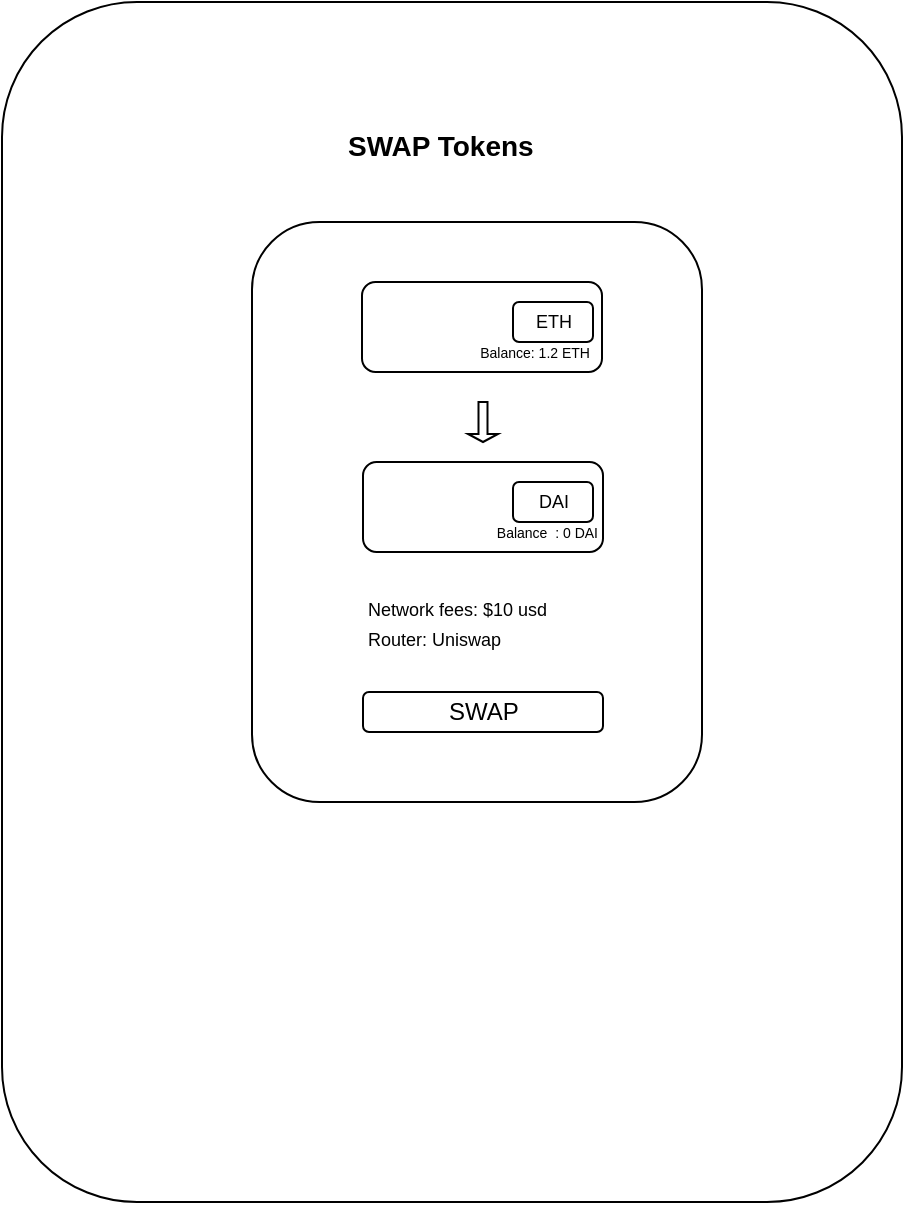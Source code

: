 <mxfile version="20.1.4" type="github">
  <diagram id="u382wKbesl5rsP1lg2Kf" name="Page-1">
    <mxGraphModel dx="1678" dy="932" grid="1" gridSize="10" guides="1" tooltips="1" connect="1" arrows="1" fold="1" page="1" pageScale="1" pageWidth="850" pageHeight="1100" math="0" shadow="0">
      <root>
        <mxCell id="0" />
        <mxCell id="1" parent="0" />
        <mxCell id="9PHBoO7Fbgc54-1Qmo_K-2" value="" style="rounded=1;whiteSpace=wrap;html=1;" vertex="1" parent="1">
          <mxGeometry x="200" y="280" width="450" height="600" as="geometry" />
        </mxCell>
        <mxCell id="9PHBoO7Fbgc54-1Qmo_K-3" value="" style="rounded=1;whiteSpace=wrap;html=1;" vertex="1" parent="1">
          <mxGeometry x="325" y="390" width="225" height="290" as="geometry" />
        </mxCell>
        <mxCell id="9PHBoO7Fbgc54-1Qmo_K-4" value="" style="rounded=1;whiteSpace=wrap;html=1;" vertex="1" parent="1">
          <mxGeometry x="380" y="420" width="120" height="45" as="geometry" />
        </mxCell>
        <mxCell id="9PHBoO7Fbgc54-1Qmo_K-6" value="" style="rounded=1;whiteSpace=wrap;html=1;" vertex="1" parent="1">
          <mxGeometry x="380.5" y="510" width="120" height="45" as="geometry" />
        </mxCell>
        <mxCell id="9PHBoO7Fbgc54-1Qmo_K-7" value="SWAP" style="rounded=1;whiteSpace=wrap;html=1;" vertex="1" parent="1">
          <mxGeometry x="380.5" y="625" width="120" height="20" as="geometry" />
        </mxCell>
        <mxCell id="9PHBoO7Fbgc54-1Qmo_K-8" value="&lt;font style=&quot;font-size: 9px;&quot;&gt;Network fees: $10 usd&lt;br&gt;Router: Uniswap&lt;br&gt;&lt;/font&gt;" style="text;html=1;strokeColor=none;fillColor=none;align=left;verticalAlign=middle;whiteSpace=wrap;rounded=0;" vertex="1" parent="1">
          <mxGeometry x="380.5" y="565" width="120" height="50" as="geometry" />
        </mxCell>
        <mxCell id="9PHBoO7Fbgc54-1Qmo_K-13" value="" style="shape=singleArrow;direction=south;whiteSpace=wrap;html=1;fontSize=9;" vertex="1" parent="1">
          <mxGeometry x="433" y="480" width="15" height="20" as="geometry" />
        </mxCell>
        <mxCell id="9PHBoO7Fbgc54-1Qmo_K-14" value="ETH" style="rounded=1;whiteSpace=wrap;html=1;fontSize=9;" vertex="1" parent="1">
          <mxGeometry x="455.5" y="430" width="40" height="20" as="geometry" />
        </mxCell>
        <mxCell id="9PHBoO7Fbgc54-1Qmo_K-15" value="DAI" style="rounded=1;whiteSpace=wrap;html=1;fontSize=9;" vertex="1" parent="1">
          <mxGeometry x="455.5" y="520" width="40" height="20" as="geometry" />
        </mxCell>
        <mxCell id="9PHBoO7Fbgc54-1Qmo_K-17" value="&lt;div align=&quot;right&quot;&gt;&lt;font style=&quot;font-size: 7px;&quot;&gt;Balance: 1.2 ETH&lt;/font&gt;&lt;/div&gt;" style="text;html=1;strokeColor=none;fillColor=none;align=right;verticalAlign=middle;whiteSpace=wrap;rounded=0;fontSize=9;" vertex="1" parent="1">
          <mxGeometry x="405.5" y="440" width="90" height="30" as="geometry" />
        </mxCell>
        <mxCell id="9PHBoO7Fbgc54-1Qmo_K-18" value="&lt;div align=&quot;right&quot;&gt;&lt;font style=&quot;font-size: 7px;&quot;&gt;Balance&amp;nbsp; : 0 DAI&lt;br&gt;&lt;/font&gt;&lt;/div&gt;" style="text;html=1;strokeColor=none;fillColor=none;align=right;verticalAlign=middle;whiteSpace=wrap;rounded=0;fontSize=9;" vertex="1" parent="1">
          <mxGeometry x="410" y="530" width="90" height="30" as="geometry" />
        </mxCell>
        <mxCell id="9PHBoO7Fbgc54-1Qmo_K-19" value="&lt;h1&gt;SWAP Tokens&lt;/h1&gt;" style="text;html=1;strokeColor=none;fillColor=none;spacing=5;spacingTop=-20;whiteSpace=wrap;overflow=hidden;rounded=0;fontSize=7;" vertex="1" parent="1">
          <mxGeometry x="368.25" y="345" width="164.5" height="25" as="geometry" />
        </mxCell>
      </root>
    </mxGraphModel>
  </diagram>
</mxfile>
